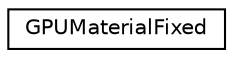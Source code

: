 digraph G
{
  edge [fontname="Helvetica",fontsize="10",labelfontname="Helvetica",labelfontsize="10"];
  node [fontname="Helvetica",fontsize="10",shape=record];
  rankdir=LR;
  Node1 [label="GPUMaterialFixed",height=0.2,width=0.4,color="black", fillcolor="white", style="filled",URL="$d5/d1f/structGPUMaterialFixed.html"];
}
